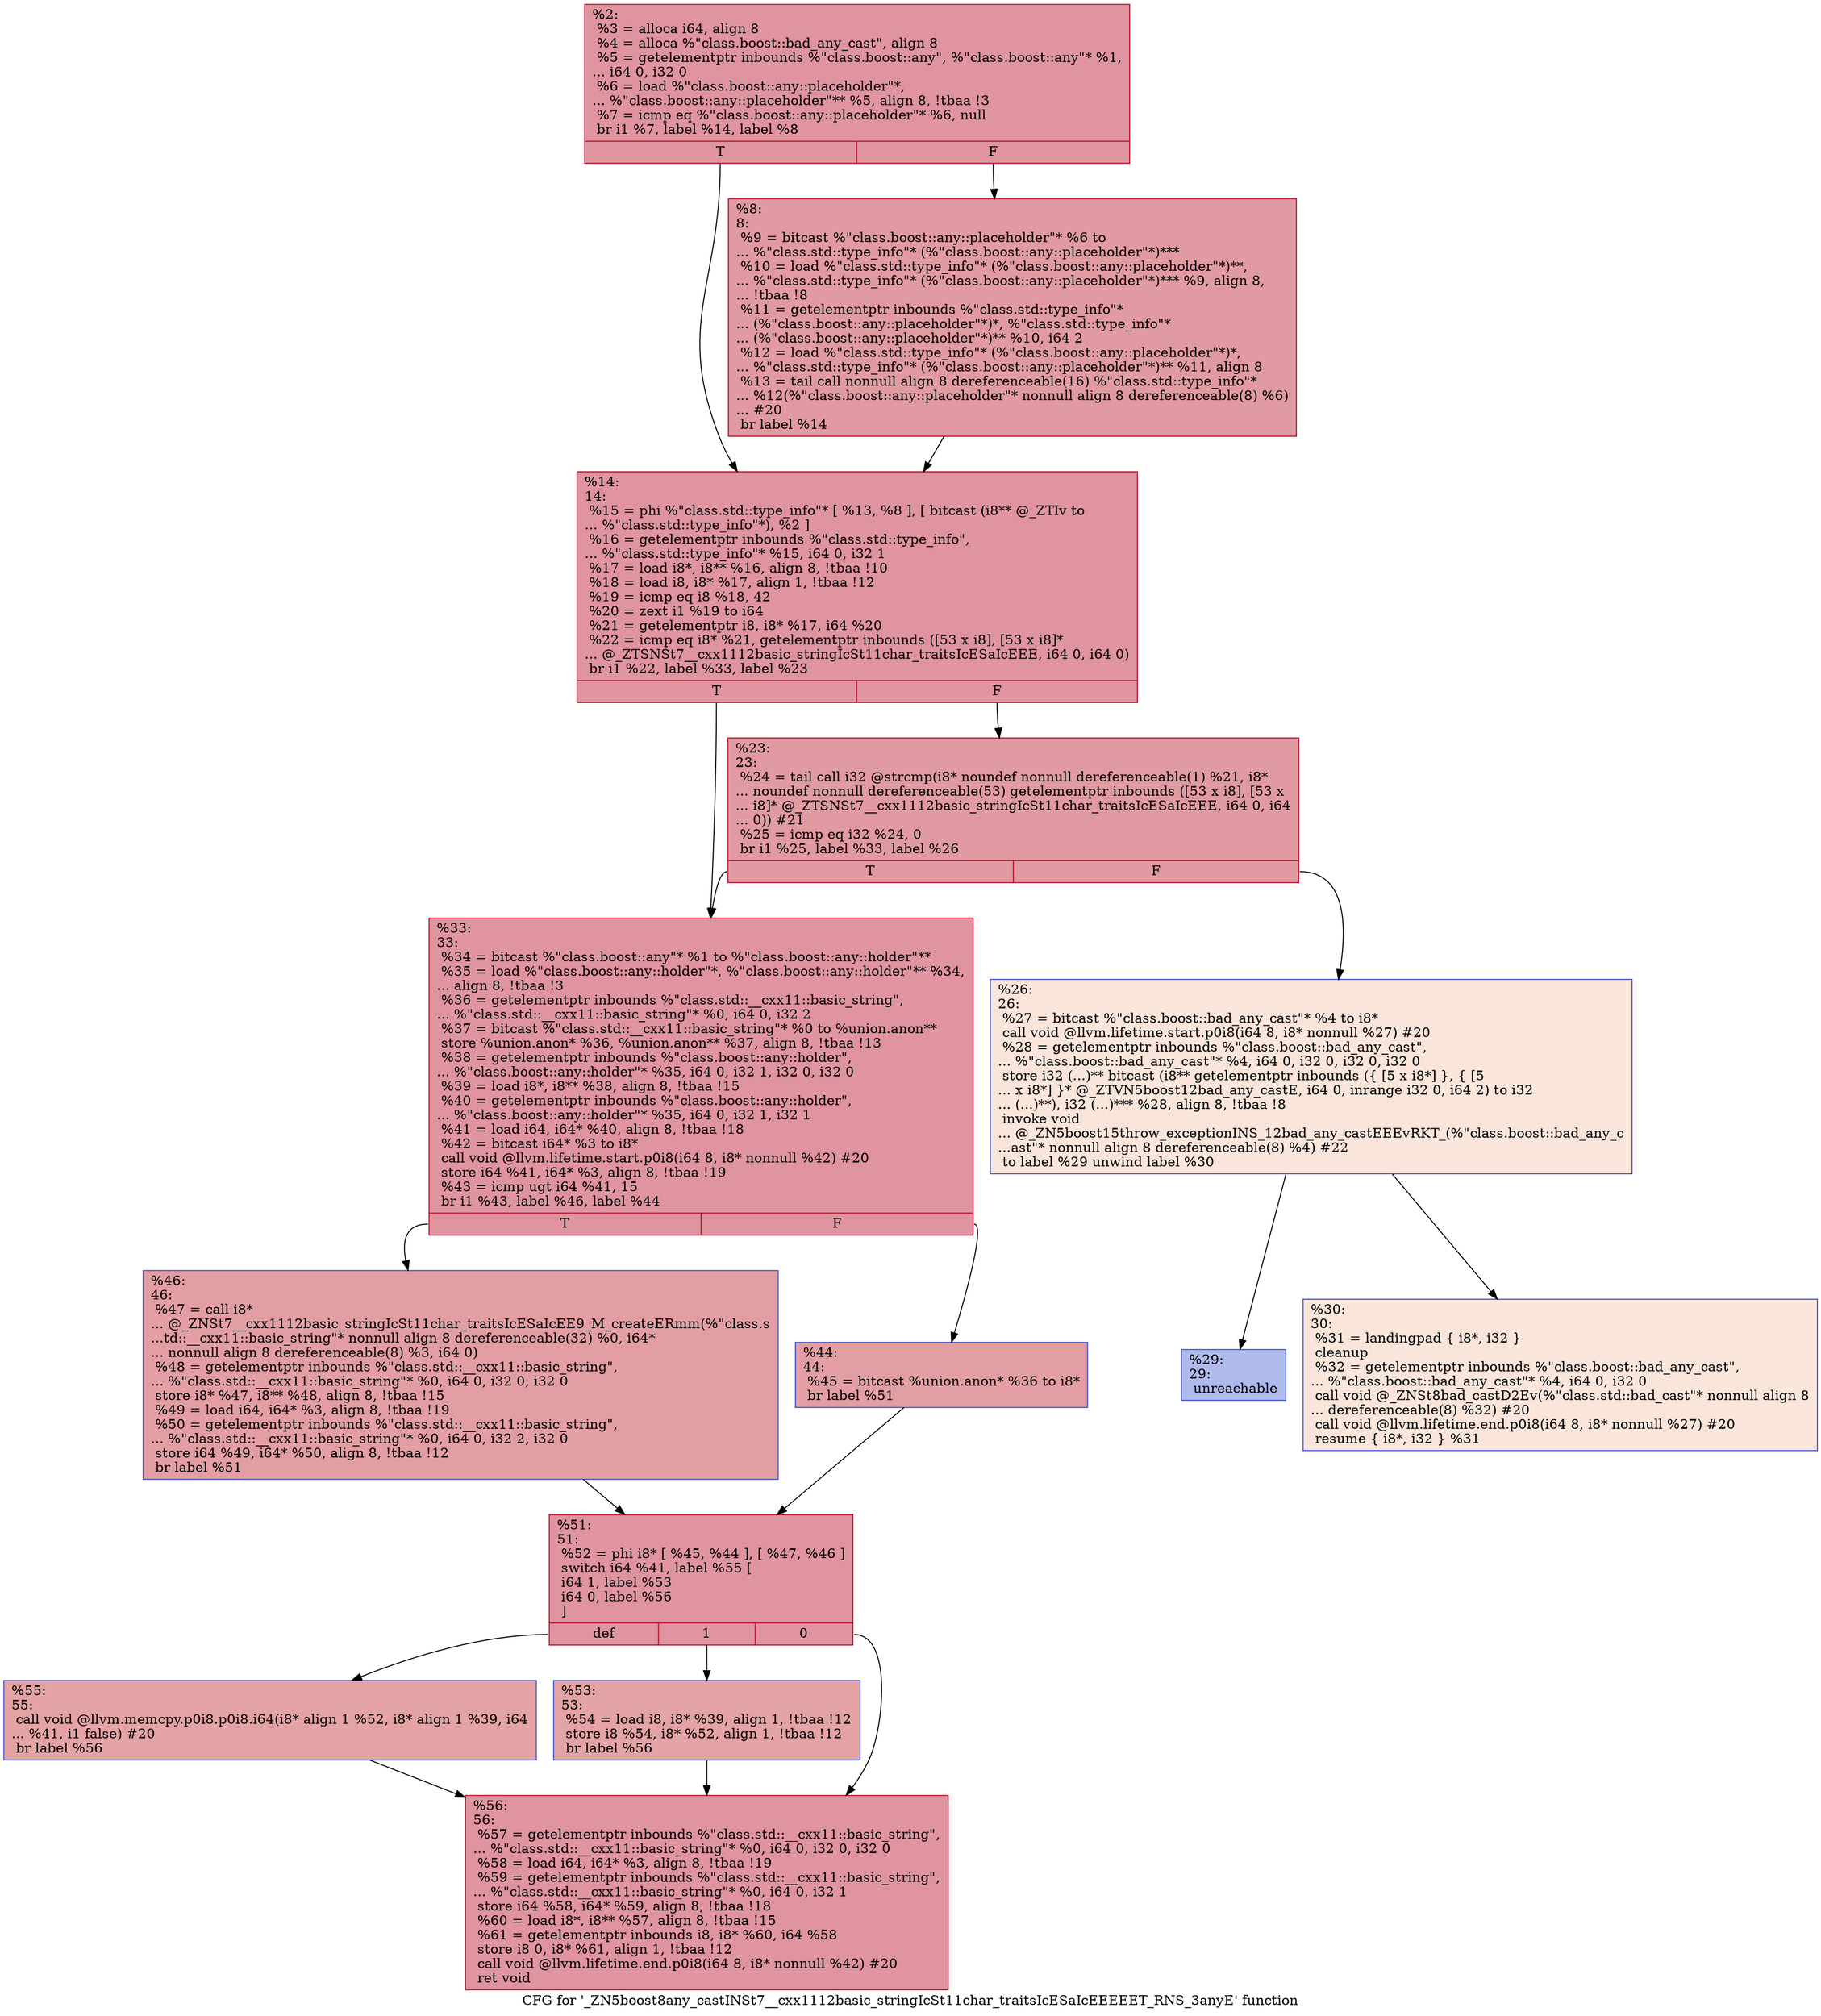digraph "CFG for '_ZN5boost8any_castINSt7__cxx1112basic_stringIcSt11char_traitsIcESaIcEEEEET_RNS_3anyE' function" {
	label="CFG for '_ZN5boost8any_castINSt7__cxx1112basic_stringIcSt11char_traitsIcESaIcEEEEET_RNS_3anyE' function";

	Node0x555c8d410e20 [shape=record,color="#b70d28ff", style=filled, fillcolor="#b70d2870",label="{%2:\l  %3 = alloca i64, align 8\l  %4 = alloca %\"class.boost::bad_any_cast\", align 8\l  %5 = getelementptr inbounds %\"class.boost::any\", %\"class.boost::any\"* %1,\l... i64 0, i32 0\l  %6 = load %\"class.boost::any::placeholder\"*,\l... %\"class.boost::any::placeholder\"** %5, align 8, !tbaa !3\l  %7 = icmp eq %\"class.boost::any::placeholder\"* %6, null\l  br i1 %7, label %14, label %8\l|{<s0>T|<s1>F}}"];
	Node0x555c8d410e20:s0 -> Node0x555c8d4110d0;
	Node0x555c8d410e20:s1 -> Node0x555c8d411120;
	Node0x555c8d411120 [shape=record,color="#b70d28ff", style=filled, fillcolor="#bb1b2c70",label="{%8:\l8:                                                \l  %9 = bitcast %\"class.boost::any::placeholder\"* %6 to\l... %\"class.std::type_info\"* (%\"class.boost::any::placeholder\"*)***\l  %10 = load %\"class.std::type_info\"* (%\"class.boost::any::placeholder\"*)**,\l... %\"class.std::type_info\"* (%\"class.boost::any::placeholder\"*)*** %9, align 8,\l... !tbaa !8\l  %11 = getelementptr inbounds %\"class.std::type_info\"*\l... (%\"class.boost::any::placeholder\"*)*, %\"class.std::type_info\"*\l... (%\"class.boost::any::placeholder\"*)** %10, i64 2\l  %12 = load %\"class.std::type_info\"* (%\"class.boost::any::placeholder\"*)*,\l... %\"class.std::type_info\"* (%\"class.boost::any::placeholder\"*)** %11, align 8\l  %13 = tail call nonnull align 8 dereferenceable(16) %\"class.std::type_info\"*\l... %12(%\"class.boost::any::placeholder\"* nonnull align 8 dereferenceable(8) %6)\l... #20\l  br label %14\l}"];
	Node0x555c8d411120 -> Node0x555c8d4110d0;
	Node0x555c8d4110d0 [shape=record,color="#b70d28ff", style=filled, fillcolor="#b70d2870",label="{%14:\l14:                                               \l  %15 = phi %\"class.std::type_info\"* [ %13, %8 ], [ bitcast (i8** @_ZTIv to\l... %\"class.std::type_info\"*), %2 ]\l  %16 = getelementptr inbounds %\"class.std::type_info\",\l... %\"class.std::type_info\"* %15, i64 0, i32 1\l  %17 = load i8*, i8** %16, align 8, !tbaa !10\l  %18 = load i8, i8* %17, align 1, !tbaa !12\l  %19 = icmp eq i8 %18, 42\l  %20 = zext i1 %19 to i64\l  %21 = getelementptr i8, i8* %17, i64 %20\l  %22 = icmp eq i8* %21, getelementptr inbounds ([53 x i8], [53 x i8]*\l... @_ZTSNSt7__cxx1112basic_stringIcSt11char_traitsIcESaIcEEE, i64 0, i64 0)\l  br i1 %22, label %33, label %23\l|{<s0>T|<s1>F}}"];
	Node0x555c8d4110d0:s0 -> Node0x555c8d4119c0;
	Node0x555c8d4110d0:s1 -> Node0x555c8d411a10;
	Node0x555c8d411a10 [shape=record,color="#b70d28ff", style=filled, fillcolor="#bb1b2c70",label="{%23:\l23:                                               \l  %24 = tail call i32 @strcmp(i8* noundef nonnull dereferenceable(1) %21, i8*\l... noundef nonnull dereferenceable(53) getelementptr inbounds ([53 x i8], [53 x\l... i8]* @_ZTSNSt7__cxx1112basic_stringIcSt11char_traitsIcESaIcEEE, i64 0, i64\l... 0)) #21\l  %25 = icmp eq i32 %24, 0\l  br i1 %25, label %33, label %26\l|{<s0>T|<s1>F}}"];
	Node0x555c8d411a10:s0 -> Node0x555c8d4119c0;
	Node0x555c8d411a10:s1 -> Node0x555c8d433880;
	Node0x555c8d433880 [shape=record,color="#3d50c3ff", style=filled, fillcolor="#f4c5ad70",label="{%26:\l26:                                               \l  %27 = bitcast %\"class.boost::bad_any_cast\"* %4 to i8*\l  call void @llvm.lifetime.start.p0i8(i64 8, i8* nonnull %27) #20\l  %28 = getelementptr inbounds %\"class.boost::bad_any_cast\",\l... %\"class.boost::bad_any_cast\"* %4, i64 0, i32 0, i32 0, i32 0\l  store i32 (...)** bitcast (i8** getelementptr inbounds (\{ [5 x i8*] \}, \{ [5\l... x i8*] \}* @_ZTVN5boost12bad_any_castE, i64 0, inrange i32 0, i64 2) to i32\l... (...)**), i32 (...)*** %28, align 8, !tbaa !8\l  invoke void\l... @_ZN5boost15throw_exceptionINS_12bad_any_castEEEvRKT_(%\"class.boost::bad_any_c\l...ast\"* nonnull align 8 dereferenceable(8) %4) #22\l          to label %29 unwind label %30\l}"];
	Node0x555c8d433880 -> Node0x555c8d433cb0;
	Node0x555c8d433880 -> Node0x555c8d433d00;
	Node0x555c8d433cb0 [shape=record,color="#3d50c3ff", style=filled, fillcolor="#4c66d670",label="{%29:\l29:                                               \l  unreachable\l}"];
	Node0x555c8d433d00 [shape=record,color="#3d50c3ff", style=filled, fillcolor="#f4c5ad70",label="{%30:\l30:                                               \l  %31 = landingpad \{ i8*, i32 \}\l          cleanup\l  %32 = getelementptr inbounds %\"class.boost::bad_any_cast\",\l... %\"class.boost::bad_any_cast\"* %4, i64 0, i32 0\l  call void @_ZNSt8bad_castD2Ev(%\"class.std::bad_cast\"* nonnull align 8\l... dereferenceable(8) %32) #20\l  call void @llvm.lifetime.end.p0i8(i64 8, i8* nonnull %27) #20\l  resume \{ i8*, i32 \} %31\l}"];
	Node0x555c8d4119c0 [shape=record,color="#b70d28ff", style=filled, fillcolor="#b70d2870",label="{%33:\l33:                                               \l  %34 = bitcast %\"class.boost::any\"* %1 to %\"class.boost::any::holder\"**\l  %35 = load %\"class.boost::any::holder\"*, %\"class.boost::any::holder\"** %34,\l... align 8, !tbaa !3\l  %36 = getelementptr inbounds %\"class.std::__cxx11::basic_string\",\l... %\"class.std::__cxx11::basic_string\"* %0, i64 0, i32 2\l  %37 = bitcast %\"class.std::__cxx11::basic_string\"* %0 to %union.anon**\l  store %union.anon* %36, %union.anon** %37, align 8, !tbaa !13\l  %38 = getelementptr inbounds %\"class.boost::any::holder\",\l... %\"class.boost::any::holder\"* %35, i64 0, i32 1, i32 0, i32 0\l  %39 = load i8*, i8** %38, align 8, !tbaa !15\l  %40 = getelementptr inbounds %\"class.boost::any::holder\",\l... %\"class.boost::any::holder\"* %35, i64 0, i32 1, i32 1\l  %41 = load i64, i64* %40, align 8, !tbaa !18\l  %42 = bitcast i64* %3 to i8*\l  call void @llvm.lifetime.start.p0i8(i64 8, i8* nonnull %42) #20\l  store i64 %41, i64* %3, align 8, !tbaa !19\l  %43 = icmp ugt i64 %41, 15\l  br i1 %43, label %46, label %44\l|{<s0>T|<s1>F}}"];
	Node0x555c8d4119c0:s0 -> Node0x555c8d434b30;
	Node0x555c8d4119c0:s1 -> Node0x555c8d434b80;
	Node0x555c8d434b80 [shape=record,color="#3d50c3ff", style=filled, fillcolor="#be242e70",label="{%44:\l44:                                               \l  %45 = bitcast %union.anon* %36 to i8*\l  br label %51\l}"];
	Node0x555c8d434b80 -> Node0x555c8d434cf0;
	Node0x555c8d434b30 [shape=record,color="#3d50c3ff", style=filled, fillcolor="#be242e70",label="{%46:\l46:                                               \l  %47 = call i8*\l... @_ZNSt7__cxx1112basic_stringIcSt11char_traitsIcESaIcEE9_M_createERmm(%\"class.s\l...td::__cxx11::basic_string\"* nonnull align 8 dereferenceable(32) %0, i64*\l... nonnull align 8 dereferenceable(8) %3, i64 0)\l  %48 = getelementptr inbounds %\"class.std::__cxx11::basic_string\",\l... %\"class.std::__cxx11::basic_string\"* %0, i64 0, i32 0, i32 0\l  store i8* %47, i8** %48, align 8, !tbaa !15\l  %49 = load i64, i64* %3, align 8, !tbaa !19\l  %50 = getelementptr inbounds %\"class.std::__cxx11::basic_string\",\l... %\"class.std::__cxx11::basic_string\"* %0, i64 0, i32 2, i32 0\l  store i64 %49, i64* %50, align 8, !tbaa !12\l  br label %51\l}"];
	Node0x555c8d434b30 -> Node0x555c8d434cf0;
	Node0x555c8d434cf0 [shape=record,color="#b70d28ff", style=filled, fillcolor="#b70d2870",label="{%51:\l51:                                               \l  %52 = phi i8* [ %45, %44 ], [ %47, %46 ]\l  switch i64 %41, label %55 [\l    i64 1, label %53\l    i64 0, label %56\l  ]\l|{<s0>def|<s1>1|<s2>0}}"];
	Node0x555c8d434cf0:s0 -> Node0x555c8d4352f0;
	Node0x555c8d434cf0:s1 -> Node0x555c8d435340;
	Node0x555c8d434cf0:s2 -> Node0x555c8d435390;
	Node0x555c8d435340 [shape=record,color="#3d50c3ff", style=filled, fillcolor="#c32e3170",label="{%53:\l53:                                               \l  %54 = load i8, i8* %39, align 1, !tbaa !12\l  store i8 %54, i8* %52, align 1, !tbaa !12\l  br label %56\l}"];
	Node0x555c8d435340 -> Node0x555c8d435390;
	Node0x555c8d4352f0 [shape=record,color="#3d50c3ff", style=filled, fillcolor="#c32e3170",label="{%55:\l55:                                               \l  call void @llvm.memcpy.p0i8.p0i8.i64(i8* align 1 %52, i8* align 1 %39, i64\l... %41, i1 false) #20\l  br label %56\l}"];
	Node0x555c8d4352f0 -> Node0x555c8d435390;
	Node0x555c8d435390 [shape=record,color="#b70d28ff", style=filled, fillcolor="#b70d2870",label="{%56:\l56:                                               \l  %57 = getelementptr inbounds %\"class.std::__cxx11::basic_string\",\l... %\"class.std::__cxx11::basic_string\"* %0, i64 0, i32 0, i32 0\l  %58 = load i64, i64* %3, align 8, !tbaa !19\l  %59 = getelementptr inbounds %\"class.std::__cxx11::basic_string\",\l... %\"class.std::__cxx11::basic_string\"* %0, i64 0, i32 1\l  store i64 %58, i64* %59, align 8, !tbaa !18\l  %60 = load i8*, i8** %57, align 8, !tbaa !15\l  %61 = getelementptr inbounds i8, i8* %60, i64 %58\l  store i8 0, i8* %61, align 1, !tbaa !12\l  call void @llvm.lifetime.end.p0i8(i64 8, i8* nonnull %42) #20\l  ret void\l}"];
}
